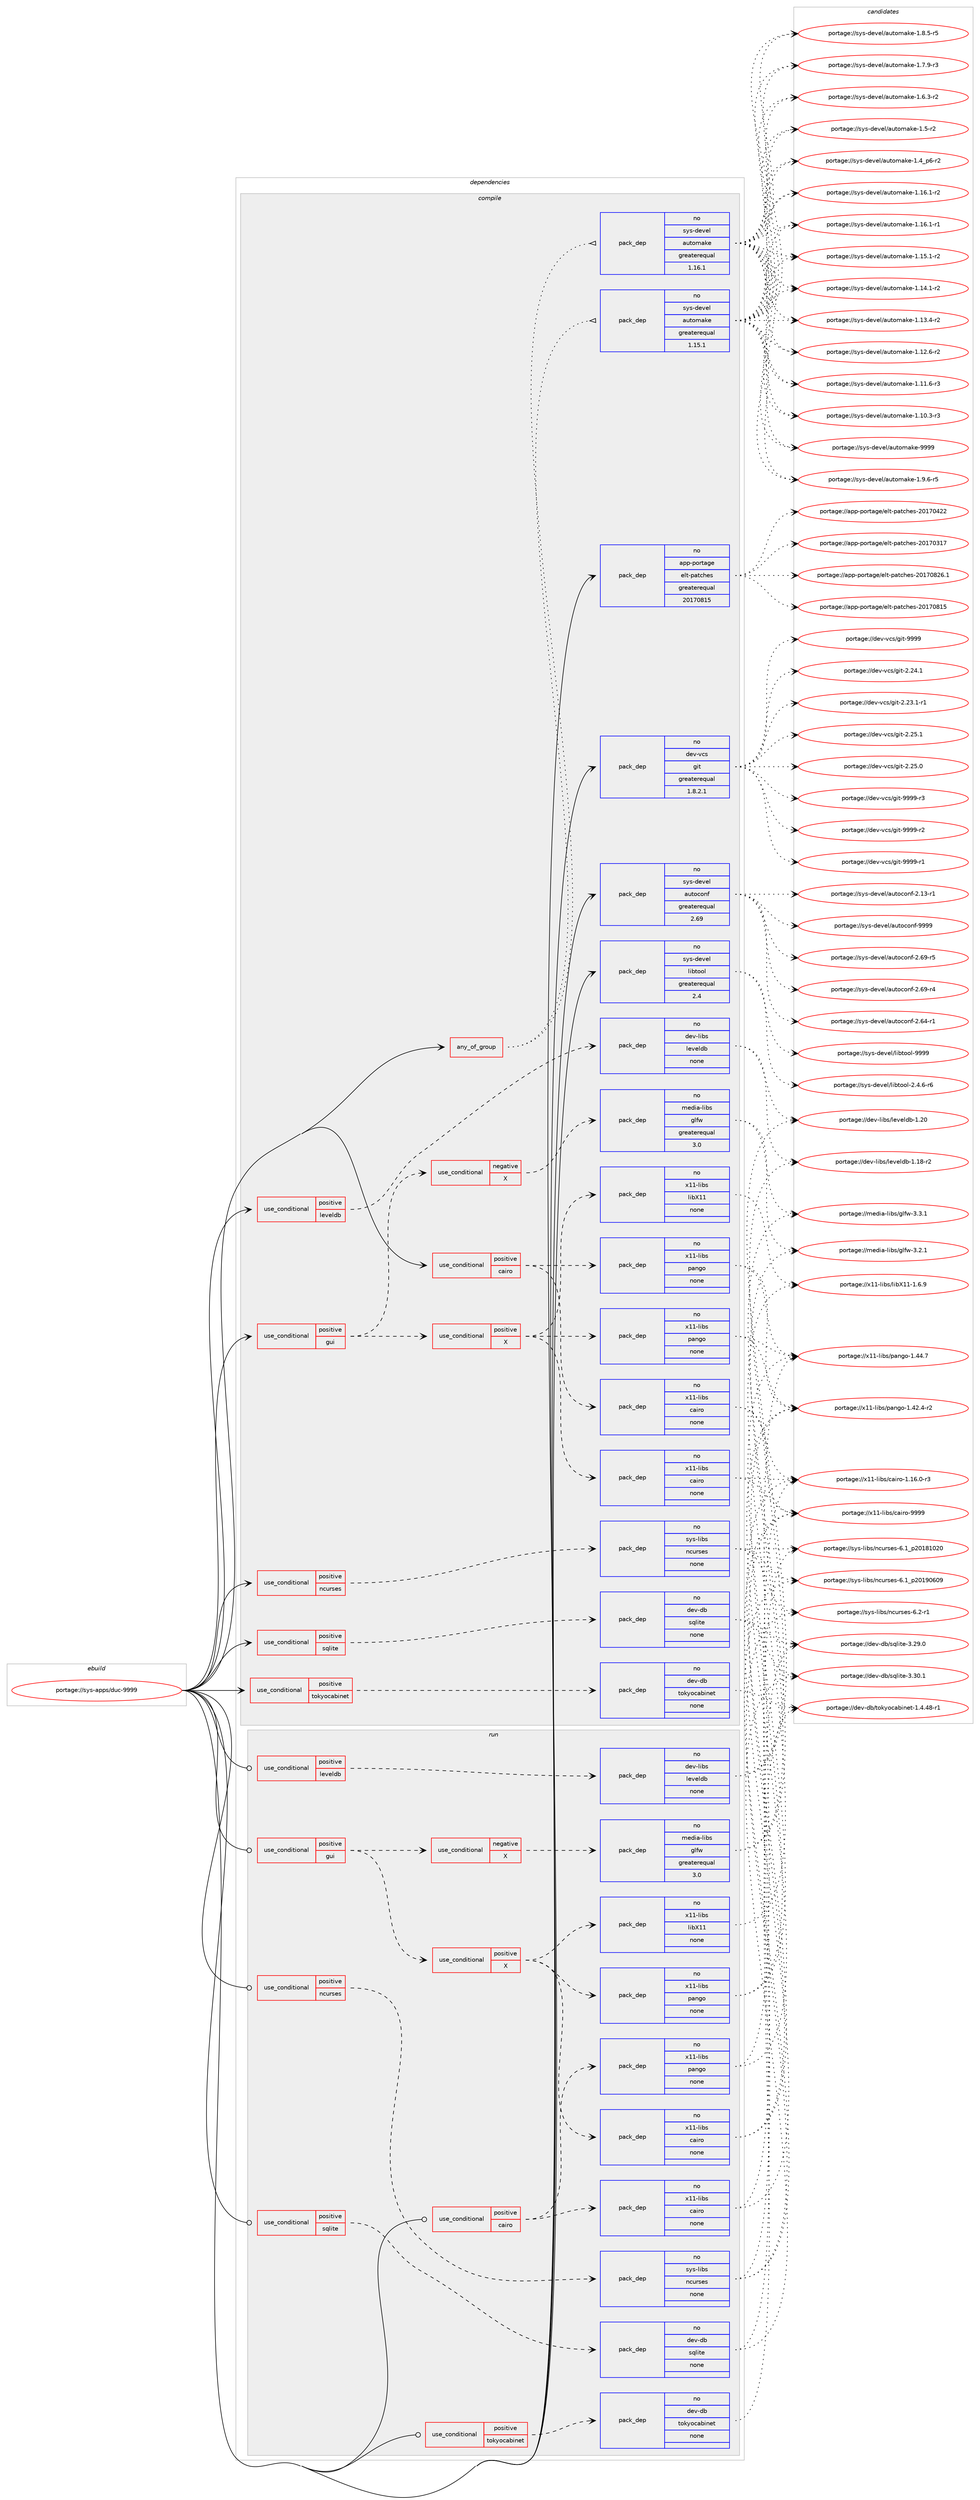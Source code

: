 digraph prolog {

# *************
# Graph options
# *************

newrank=true;
concentrate=true;
compound=true;
graph [rankdir=LR,fontname=Helvetica,fontsize=10,ranksep=1.5];#, ranksep=2.5, nodesep=0.2];
edge  [arrowhead=vee];
node  [fontname=Helvetica,fontsize=10];

# **********
# The ebuild
# **********

subgraph cluster_leftcol {
color=gray;
rank=same;
label=<<i>ebuild</i>>;
id [label="portage://sys-apps/duc-9999", color=red, width=4, href="../sys-apps/duc-9999.svg"];
}

# ****************
# The dependencies
# ****************

subgraph cluster_midcol {
color=gray;
label=<<i>dependencies</i>>;
subgraph cluster_compile {
fillcolor="#eeeeee";
style=filled;
label=<<i>compile</i>>;
subgraph any899 {
dependency40670 [label=<<TABLE BORDER="0" CELLBORDER="1" CELLSPACING="0" CELLPADDING="4"><TR><TD CELLPADDING="10">any_of_group</TD></TR></TABLE>>, shape=none, color=red];subgraph pack31078 {
dependency40671 [label=<<TABLE BORDER="0" CELLBORDER="1" CELLSPACING="0" CELLPADDING="4" WIDTH="220"><TR><TD ROWSPAN="6" CELLPADDING="30">pack_dep</TD></TR><TR><TD WIDTH="110">no</TD></TR><TR><TD>sys-devel</TD></TR><TR><TD>automake</TD></TR><TR><TD>greaterequal</TD></TR><TR><TD>1.16.1</TD></TR></TABLE>>, shape=none, color=blue];
}
dependency40670:e -> dependency40671:w [weight=20,style="dotted",arrowhead="oinv"];
subgraph pack31079 {
dependency40672 [label=<<TABLE BORDER="0" CELLBORDER="1" CELLSPACING="0" CELLPADDING="4" WIDTH="220"><TR><TD ROWSPAN="6" CELLPADDING="30">pack_dep</TD></TR><TR><TD WIDTH="110">no</TD></TR><TR><TD>sys-devel</TD></TR><TR><TD>automake</TD></TR><TR><TD>greaterequal</TD></TR><TR><TD>1.15.1</TD></TR></TABLE>>, shape=none, color=blue];
}
dependency40670:e -> dependency40672:w [weight=20,style="dotted",arrowhead="oinv"];
}
id:e -> dependency40670:w [weight=20,style="solid",arrowhead="vee"];
subgraph cond8650 {
dependency40673 [label=<<TABLE BORDER="0" CELLBORDER="1" CELLSPACING="0" CELLPADDING="4"><TR><TD ROWSPAN="3" CELLPADDING="10">use_conditional</TD></TR><TR><TD>positive</TD></TR><TR><TD>cairo</TD></TR></TABLE>>, shape=none, color=red];
subgraph pack31080 {
dependency40674 [label=<<TABLE BORDER="0" CELLBORDER="1" CELLSPACING="0" CELLPADDING="4" WIDTH="220"><TR><TD ROWSPAN="6" CELLPADDING="30">pack_dep</TD></TR><TR><TD WIDTH="110">no</TD></TR><TR><TD>x11-libs</TD></TR><TR><TD>cairo</TD></TR><TR><TD>none</TD></TR><TR><TD></TD></TR></TABLE>>, shape=none, color=blue];
}
dependency40673:e -> dependency40674:w [weight=20,style="dashed",arrowhead="vee"];
subgraph pack31081 {
dependency40675 [label=<<TABLE BORDER="0" CELLBORDER="1" CELLSPACING="0" CELLPADDING="4" WIDTH="220"><TR><TD ROWSPAN="6" CELLPADDING="30">pack_dep</TD></TR><TR><TD WIDTH="110">no</TD></TR><TR><TD>x11-libs</TD></TR><TR><TD>pango</TD></TR><TR><TD>none</TD></TR><TR><TD></TD></TR></TABLE>>, shape=none, color=blue];
}
dependency40673:e -> dependency40675:w [weight=20,style="dashed",arrowhead="vee"];
}
id:e -> dependency40673:w [weight=20,style="solid",arrowhead="vee"];
subgraph cond8651 {
dependency40676 [label=<<TABLE BORDER="0" CELLBORDER="1" CELLSPACING="0" CELLPADDING="4"><TR><TD ROWSPAN="3" CELLPADDING="10">use_conditional</TD></TR><TR><TD>positive</TD></TR><TR><TD>gui</TD></TR></TABLE>>, shape=none, color=red];
subgraph cond8652 {
dependency40677 [label=<<TABLE BORDER="0" CELLBORDER="1" CELLSPACING="0" CELLPADDING="4"><TR><TD ROWSPAN="3" CELLPADDING="10">use_conditional</TD></TR><TR><TD>positive</TD></TR><TR><TD>X</TD></TR></TABLE>>, shape=none, color=red];
subgraph pack31082 {
dependency40678 [label=<<TABLE BORDER="0" CELLBORDER="1" CELLSPACING="0" CELLPADDING="4" WIDTH="220"><TR><TD ROWSPAN="6" CELLPADDING="30">pack_dep</TD></TR><TR><TD WIDTH="110">no</TD></TR><TR><TD>x11-libs</TD></TR><TR><TD>cairo</TD></TR><TR><TD>none</TD></TR><TR><TD></TD></TR></TABLE>>, shape=none, color=blue];
}
dependency40677:e -> dependency40678:w [weight=20,style="dashed",arrowhead="vee"];
subgraph pack31083 {
dependency40679 [label=<<TABLE BORDER="0" CELLBORDER="1" CELLSPACING="0" CELLPADDING="4" WIDTH="220"><TR><TD ROWSPAN="6" CELLPADDING="30">pack_dep</TD></TR><TR><TD WIDTH="110">no</TD></TR><TR><TD>x11-libs</TD></TR><TR><TD>libX11</TD></TR><TR><TD>none</TD></TR><TR><TD></TD></TR></TABLE>>, shape=none, color=blue];
}
dependency40677:e -> dependency40679:w [weight=20,style="dashed",arrowhead="vee"];
subgraph pack31084 {
dependency40680 [label=<<TABLE BORDER="0" CELLBORDER="1" CELLSPACING="0" CELLPADDING="4" WIDTH="220"><TR><TD ROWSPAN="6" CELLPADDING="30">pack_dep</TD></TR><TR><TD WIDTH="110">no</TD></TR><TR><TD>x11-libs</TD></TR><TR><TD>pango</TD></TR><TR><TD>none</TD></TR><TR><TD></TD></TR></TABLE>>, shape=none, color=blue];
}
dependency40677:e -> dependency40680:w [weight=20,style="dashed",arrowhead="vee"];
}
dependency40676:e -> dependency40677:w [weight=20,style="dashed",arrowhead="vee"];
subgraph cond8653 {
dependency40681 [label=<<TABLE BORDER="0" CELLBORDER="1" CELLSPACING="0" CELLPADDING="4"><TR><TD ROWSPAN="3" CELLPADDING="10">use_conditional</TD></TR><TR><TD>negative</TD></TR><TR><TD>X</TD></TR></TABLE>>, shape=none, color=red];
subgraph pack31085 {
dependency40682 [label=<<TABLE BORDER="0" CELLBORDER="1" CELLSPACING="0" CELLPADDING="4" WIDTH="220"><TR><TD ROWSPAN="6" CELLPADDING="30">pack_dep</TD></TR><TR><TD WIDTH="110">no</TD></TR><TR><TD>media-libs</TD></TR><TR><TD>glfw</TD></TR><TR><TD>greaterequal</TD></TR><TR><TD>3.0</TD></TR></TABLE>>, shape=none, color=blue];
}
dependency40681:e -> dependency40682:w [weight=20,style="dashed",arrowhead="vee"];
}
dependency40676:e -> dependency40681:w [weight=20,style="dashed",arrowhead="vee"];
}
id:e -> dependency40676:w [weight=20,style="solid",arrowhead="vee"];
subgraph cond8654 {
dependency40683 [label=<<TABLE BORDER="0" CELLBORDER="1" CELLSPACING="0" CELLPADDING="4"><TR><TD ROWSPAN="3" CELLPADDING="10">use_conditional</TD></TR><TR><TD>positive</TD></TR><TR><TD>leveldb</TD></TR></TABLE>>, shape=none, color=red];
subgraph pack31086 {
dependency40684 [label=<<TABLE BORDER="0" CELLBORDER="1" CELLSPACING="0" CELLPADDING="4" WIDTH="220"><TR><TD ROWSPAN="6" CELLPADDING="30">pack_dep</TD></TR><TR><TD WIDTH="110">no</TD></TR><TR><TD>dev-libs</TD></TR><TR><TD>leveldb</TD></TR><TR><TD>none</TD></TR><TR><TD></TD></TR></TABLE>>, shape=none, color=blue];
}
dependency40683:e -> dependency40684:w [weight=20,style="dashed",arrowhead="vee"];
}
id:e -> dependency40683:w [weight=20,style="solid",arrowhead="vee"];
subgraph cond8655 {
dependency40685 [label=<<TABLE BORDER="0" CELLBORDER="1" CELLSPACING="0" CELLPADDING="4"><TR><TD ROWSPAN="3" CELLPADDING="10">use_conditional</TD></TR><TR><TD>positive</TD></TR><TR><TD>ncurses</TD></TR></TABLE>>, shape=none, color=red];
subgraph pack31087 {
dependency40686 [label=<<TABLE BORDER="0" CELLBORDER="1" CELLSPACING="0" CELLPADDING="4" WIDTH="220"><TR><TD ROWSPAN="6" CELLPADDING="30">pack_dep</TD></TR><TR><TD WIDTH="110">no</TD></TR><TR><TD>sys-libs</TD></TR><TR><TD>ncurses</TD></TR><TR><TD>none</TD></TR><TR><TD></TD></TR></TABLE>>, shape=none, color=blue];
}
dependency40685:e -> dependency40686:w [weight=20,style="dashed",arrowhead="vee"];
}
id:e -> dependency40685:w [weight=20,style="solid",arrowhead="vee"];
subgraph cond8656 {
dependency40687 [label=<<TABLE BORDER="0" CELLBORDER="1" CELLSPACING="0" CELLPADDING="4"><TR><TD ROWSPAN="3" CELLPADDING="10">use_conditional</TD></TR><TR><TD>positive</TD></TR><TR><TD>sqlite</TD></TR></TABLE>>, shape=none, color=red];
subgraph pack31088 {
dependency40688 [label=<<TABLE BORDER="0" CELLBORDER="1" CELLSPACING="0" CELLPADDING="4" WIDTH="220"><TR><TD ROWSPAN="6" CELLPADDING="30">pack_dep</TD></TR><TR><TD WIDTH="110">no</TD></TR><TR><TD>dev-db</TD></TR><TR><TD>sqlite</TD></TR><TR><TD>none</TD></TR><TR><TD></TD></TR></TABLE>>, shape=none, color=blue];
}
dependency40687:e -> dependency40688:w [weight=20,style="dashed",arrowhead="vee"];
}
id:e -> dependency40687:w [weight=20,style="solid",arrowhead="vee"];
subgraph cond8657 {
dependency40689 [label=<<TABLE BORDER="0" CELLBORDER="1" CELLSPACING="0" CELLPADDING="4"><TR><TD ROWSPAN="3" CELLPADDING="10">use_conditional</TD></TR><TR><TD>positive</TD></TR><TR><TD>tokyocabinet</TD></TR></TABLE>>, shape=none, color=red];
subgraph pack31089 {
dependency40690 [label=<<TABLE BORDER="0" CELLBORDER="1" CELLSPACING="0" CELLPADDING="4" WIDTH="220"><TR><TD ROWSPAN="6" CELLPADDING="30">pack_dep</TD></TR><TR><TD WIDTH="110">no</TD></TR><TR><TD>dev-db</TD></TR><TR><TD>tokyocabinet</TD></TR><TR><TD>none</TD></TR><TR><TD></TD></TR></TABLE>>, shape=none, color=blue];
}
dependency40689:e -> dependency40690:w [weight=20,style="dashed",arrowhead="vee"];
}
id:e -> dependency40689:w [weight=20,style="solid",arrowhead="vee"];
subgraph pack31090 {
dependency40691 [label=<<TABLE BORDER="0" CELLBORDER="1" CELLSPACING="0" CELLPADDING="4" WIDTH="220"><TR><TD ROWSPAN="6" CELLPADDING="30">pack_dep</TD></TR><TR><TD WIDTH="110">no</TD></TR><TR><TD>app-portage</TD></TR><TR><TD>elt-patches</TD></TR><TR><TD>greaterequal</TD></TR><TR><TD>20170815</TD></TR></TABLE>>, shape=none, color=blue];
}
id:e -> dependency40691:w [weight=20,style="solid",arrowhead="vee"];
subgraph pack31091 {
dependency40692 [label=<<TABLE BORDER="0" CELLBORDER="1" CELLSPACING="0" CELLPADDING="4" WIDTH="220"><TR><TD ROWSPAN="6" CELLPADDING="30">pack_dep</TD></TR><TR><TD WIDTH="110">no</TD></TR><TR><TD>dev-vcs</TD></TR><TR><TD>git</TD></TR><TR><TD>greaterequal</TD></TR><TR><TD>1.8.2.1</TD></TR></TABLE>>, shape=none, color=blue];
}
id:e -> dependency40692:w [weight=20,style="solid",arrowhead="vee"];
subgraph pack31092 {
dependency40693 [label=<<TABLE BORDER="0" CELLBORDER="1" CELLSPACING="0" CELLPADDING="4" WIDTH="220"><TR><TD ROWSPAN="6" CELLPADDING="30">pack_dep</TD></TR><TR><TD WIDTH="110">no</TD></TR><TR><TD>sys-devel</TD></TR><TR><TD>autoconf</TD></TR><TR><TD>greaterequal</TD></TR><TR><TD>2.69</TD></TR></TABLE>>, shape=none, color=blue];
}
id:e -> dependency40693:w [weight=20,style="solid",arrowhead="vee"];
subgraph pack31093 {
dependency40694 [label=<<TABLE BORDER="0" CELLBORDER="1" CELLSPACING="0" CELLPADDING="4" WIDTH="220"><TR><TD ROWSPAN="6" CELLPADDING="30">pack_dep</TD></TR><TR><TD WIDTH="110">no</TD></TR><TR><TD>sys-devel</TD></TR><TR><TD>libtool</TD></TR><TR><TD>greaterequal</TD></TR><TR><TD>2.4</TD></TR></TABLE>>, shape=none, color=blue];
}
id:e -> dependency40694:w [weight=20,style="solid",arrowhead="vee"];
}
subgraph cluster_compileandrun {
fillcolor="#eeeeee";
style=filled;
label=<<i>compile and run</i>>;
}
subgraph cluster_run {
fillcolor="#eeeeee";
style=filled;
label=<<i>run</i>>;
subgraph cond8658 {
dependency40695 [label=<<TABLE BORDER="0" CELLBORDER="1" CELLSPACING="0" CELLPADDING="4"><TR><TD ROWSPAN="3" CELLPADDING="10">use_conditional</TD></TR><TR><TD>positive</TD></TR><TR><TD>cairo</TD></TR></TABLE>>, shape=none, color=red];
subgraph pack31094 {
dependency40696 [label=<<TABLE BORDER="0" CELLBORDER="1" CELLSPACING="0" CELLPADDING="4" WIDTH="220"><TR><TD ROWSPAN="6" CELLPADDING="30">pack_dep</TD></TR><TR><TD WIDTH="110">no</TD></TR><TR><TD>x11-libs</TD></TR><TR><TD>cairo</TD></TR><TR><TD>none</TD></TR><TR><TD></TD></TR></TABLE>>, shape=none, color=blue];
}
dependency40695:e -> dependency40696:w [weight=20,style="dashed",arrowhead="vee"];
subgraph pack31095 {
dependency40697 [label=<<TABLE BORDER="0" CELLBORDER="1" CELLSPACING="0" CELLPADDING="4" WIDTH="220"><TR><TD ROWSPAN="6" CELLPADDING="30">pack_dep</TD></TR><TR><TD WIDTH="110">no</TD></TR><TR><TD>x11-libs</TD></TR><TR><TD>pango</TD></TR><TR><TD>none</TD></TR><TR><TD></TD></TR></TABLE>>, shape=none, color=blue];
}
dependency40695:e -> dependency40697:w [weight=20,style="dashed",arrowhead="vee"];
}
id:e -> dependency40695:w [weight=20,style="solid",arrowhead="odot"];
subgraph cond8659 {
dependency40698 [label=<<TABLE BORDER="0" CELLBORDER="1" CELLSPACING="0" CELLPADDING="4"><TR><TD ROWSPAN="3" CELLPADDING="10">use_conditional</TD></TR><TR><TD>positive</TD></TR><TR><TD>gui</TD></TR></TABLE>>, shape=none, color=red];
subgraph cond8660 {
dependency40699 [label=<<TABLE BORDER="0" CELLBORDER="1" CELLSPACING="0" CELLPADDING="4"><TR><TD ROWSPAN="3" CELLPADDING="10">use_conditional</TD></TR><TR><TD>positive</TD></TR><TR><TD>X</TD></TR></TABLE>>, shape=none, color=red];
subgraph pack31096 {
dependency40700 [label=<<TABLE BORDER="0" CELLBORDER="1" CELLSPACING="0" CELLPADDING="4" WIDTH="220"><TR><TD ROWSPAN="6" CELLPADDING="30">pack_dep</TD></TR><TR><TD WIDTH="110">no</TD></TR><TR><TD>x11-libs</TD></TR><TR><TD>cairo</TD></TR><TR><TD>none</TD></TR><TR><TD></TD></TR></TABLE>>, shape=none, color=blue];
}
dependency40699:e -> dependency40700:w [weight=20,style="dashed",arrowhead="vee"];
subgraph pack31097 {
dependency40701 [label=<<TABLE BORDER="0" CELLBORDER="1" CELLSPACING="0" CELLPADDING="4" WIDTH="220"><TR><TD ROWSPAN="6" CELLPADDING="30">pack_dep</TD></TR><TR><TD WIDTH="110">no</TD></TR><TR><TD>x11-libs</TD></TR><TR><TD>libX11</TD></TR><TR><TD>none</TD></TR><TR><TD></TD></TR></TABLE>>, shape=none, color=blue];
}
dependency40699:e -> dependency40701:w [weight=20,style="dashed",arrowhead="vee"];
subgraph pack31098 {
dependency40702 [label=<<TABLE BORDER="0" CELLBORDER="1" CELLSPACING="0" CELLPADDING="4" WIDTH="220"><TR><TD ROWSPAN="6" CELLPADDING="30">pack_dep</TD></TR><TR><TD WIDTH="110">no</TD></TR><TR><TD>x11-libs</TD></TR><TR><TD>pango</TD></TR><TR><TD>none</TD></TR><TR><TD></TD></TR></TABLE>>, shape=none, color=blue];
}
dependency40699:e -> dependency40702:w [weight=20,style="dashed",arrowhead="vee"];
}
dependency40698:e -> dependency40699:w [weight=20,style="dashed",arrowhead="vee"];
subgraph cond8661 {
dependency40703 [label=<<TABLE BORDER="0" CELLBORDER="1" CELLSPACING="0" CELLPADDING="4"><TR><TD ROWSPAN="3" CELLPADDING="10">use_conditional</TD></TR><TR><TD>negative</TD></TR><TR><TD>X</TD></TR></TABLE>>, shape=none, color=red];
subgraph pack31099 {
dependency40704 [label=<<TABLE BORDER="0" CELLBORDER="1" CELLSPACING="0" CELLPADDING="4" WIDTH="220"><TR><TD ROWSPAN="6" CELLPADDING="30">pack_dep</TD></TR><TR><TD WIDTH="110">no</TD></TR><TR><TD>media-libs</TD></TR><TR><TD>glfw</TD></TR><TR><TD>greaterequal</TD></TR><TR><TD>3.0</TD></TR></TABLE>>, shape=none, color=blue];
}
dependency40703:e -> dependency40704:w [weight=20,style="dashed",arrowhead="vee"];
}
dependency40698:e -> dependency40703:w [weight=20,style="dashed",arrowhead="vee"];
}
id:e -> dependency40698:w [weight=20,style="solid",arrowhead="odot"];
subgraph cond8662 {
dependency40705 [label=<<TABLE BORDER="0" CELLBORDER="1" CELLSPACING="0" CELLPADDING="4"><TR><TD ROWSPAN="3" CELLPADDING="10">use_conditional</TD></TR><TR><TD>positive</TD></TR><TR><TD>leveldb</TD></TR></TABLE>>, shape=none, color=red];
subgraph pack31100 {
dependency40706 [label=<<TABLE BORDER="0" CELLBORDER="1" CELLSPACING="0" CELLPADDING="4" WIDTH="220"><TR><TD ROWSPAN="6" CELLPADDING="30">pack_dep</TD></TR><TR><TD WIDTH="110">no</TD></TR><TR><TD>dev-libs</TD></TR><TR><TD>leveldb</TD></TR><TR><TD>none</TD></TR><TR><TD></TD></TR></TABLE>>, shape=none, color=blue];
}
dependency40705:e -> dependency40706:w [weight=20,style="dashed",arrowhead="vee"];
}
id:e -> dependency40705:w [weight=20,style="solid",arrowhead="odot"];
subgraph cond8663 {
dependency40707 [label=<<TABLE BORDER="0" CELLBORDER="1" CELLSPACING="0" CELLPADDING="4"><TR><TD ROWSPAN="3" CELLPADDING="10">use_conditional</TD></TR><TR><TD>positive</TD></TR><TR><TD>ncurses</TD></TR></TABLE>>, shape=none, color=red];
subgraph pack31101 {
dependency40708 [label=<<TABLE BORDER="0" CELLBORDER="1" CELLSPACING="0" CELLPADDING="4" WIDTH="220"><TR><TD ROWSPAN="6" CELLPADDING="30">pack_dep</TD></TR><TR><TD WIDTH="110">no</TD></TR><TR><TD>sys-libs</TD></TR><TR><TD>ncurses</TD></TR><TR><TD>none</TD></TR><TR><TD></TD></TR></TABLE>>, shape=none, color=blue];
}
dependency40707:e -> dependency40708:w [weight=20,style="dashed",arrowhead="vee"];
}
id:e -> dependency40707:w [weight=20,style="solid",arrowhead="odot"];
subgraph cond8664 {
dependency40709 [label=<<TABLE BORDER="0" CELLBORDER="1" CELLSPACING="0" CELLPADDING="4"><TR><TD ROWSPAN="3" CELLPADDING="10">use_conditional</TD></TR><TR><TD>positive</TD></TR><TR><TD>sqlite</TD></TR></TABLE>>, shape=none, color=red];
subgraph pack31102 {
dependency40710 [label=<<TABLE BORDER="0" CELLBORDER="1" CELLSPACING="0" CELLPADDING="4" WIDTH="220"><TR><TD ROWSPAN="6" CELLPADDING="30">pack_dep</TD></TR><TR><TD WIDTH="110">no</TD></TR><TR><TD>dev-db</TD></TR><TR><TD>sqlite</TD></TR><TR><TD>none</TD></TR><TR><TD></TD></TR></TABLE>>, shape=none, color=blue];
}
dependency40709:e -> dependency40710:w [weight=20,style="dashed",arrowhead="vee"];
}
id:e -> dependency40709:w [weight=20,style="solid",arrowhead="odot"];
subgraph cond8665 {
dependency40711 [label=<<TABLE BORDER="0" CELLBORDER="1" CELLSPACING="0" CELLPADDING="4"><TR><TD ROWSPAN="3" CELLPADDING="10">use_conditional</TD></TR><TR><TD>positive</TD></TR><TR><TD>tokyocabinet</TD></TR></TABLE>>, shape=none, color=red];
subgraph pack31103 {
dependency40712 [label=<<TABLE BORDER="0" CELLBORDER="1" CELLSPACING="0" CELLPADDING="4" WIDTH="220"><TR><TD ROWSPAN="6" CELLPADDING="30">pack_dep</TD></TR><TR><TD WIDTH="110">no</TD></TR><TR><TD>dev-db</TD></TR><TR><TD>tokyocabinet</TD></TR><TR><TD>none</TD></TR><TR><TD></TD></TR></TABLE>>, shape=none, color=blue];
}
dependency40711:e -> dependency40712:w [weight=20,style="dashed",arrowhead="vee"];
}
id:e -> dependency40711:w [weight=20,style="solid",arrowhead="odot"];
}
}

# **************
# The candidates
# **************

subgraph cluster_choices {
rank=same;
color=gray;
label=<<i>candidates</i>>;

subgraph choice31078 {
color=black;
nodesep=1;
choice115121115451001011181011084797117116111109971071014557575757 [label="portage://sys-devel/automake-9999", color=red, width=4,href="../sys-devel/automake-9999.svg"];
choice115121115451001011181011084797117116111109971071014549465746544511453 [label="portage://sys-devel/automake-1.9.6-r5", color=red, width=4,href="../sys-devel/automake-1.9.6-r5.svg"];
choice115121115451001011181011084797117116111109971071014549465646534511453 [label="portage://sys-devel/automake-1.8.5-r5", color=red, width=4,href="../sys-devel/automake-1.8.5-r5.svg"];
choice115121115451001011181011084797117116111109971071014549465546574511451 [label="portage://sys-devel/automake-1.7.9-r3", color=red, width=4,href="../sys-devel/automake-1.7.9-r3.svg"];
choice115121115451001011181011084797117116111109971071014549465446514511450 [label="portage://sys-devel/automake-1.6.3-r2", color=red, width=4,href="../sys-devel/automake-1.6.3-r2.svg"];
choice11512111545100101118101108479711711611110997107101454946534511450 [label="portage://sys-devel/automake-1.5-r2", color=red, width=4,href="../sys-devel/automake-1.5-r2.svg"];
choice115121115451001011181011084797117116111109971071014549465295112544511450 [label="portage://sys-devel/automake-1.4_p6-r2", color=red, width=4,href="../sys-devel/automake-1.4_p6-r2.svg"];
choice11512111545100101118101108479711711611110997107101454946495446494511450 [label="portage://sys-devel/automake-1.16.1-r2", color=red, width=4,href="../sys-devel/automake-1.16.1-r2.svg"];
choice11512111545100101118101108479711711611110997107101454946495446494511449 [label="portage://sys-devel/automake-1.16.1-r1", color=red, width=4,href="../sys-devel/automake-1.16.1-r1.svg"];
choice11512111545100101118101108479711711611110997107101454946495346494511450 [label="portage://sys-devel/automake-1.15.1-r2", color=red, width=4,href="../sys-devel/automake-1.15.1-r2.svg"];
choice11512111545100101118101108479711711611110997107101454946495246494511450 [label="portage://sys-devel/automake-1.14.1-r2", color=red, width=4,href="../sys-devel/automake-1.14.1-r2.svg"];
choice11512111545100101118101108479711711611110997107101454946495146524511450 [label="portage://sys-devel/automake-1.13.4-r2", color=red, width=4,href="../sys-devel/automake-1.13.4-r2.svg"];
choice11512111545100101118101108479711711611110997107101454946495046544511450 [label="portage://sys-devel/automake-1.12.6-r2", color=red, width=4,href="../sys-devel/automake-1.12.6-r2.svg"];
choice11512111545100101118101108479711711611110997107101454946494946544511451 [label="portage://sys-devel/automake-1.11.6-r3", color=red, width=4,href="../sys-devel/automake-1.11.6-r3.svg"];
choice11512111545100101118101108479711711611110997107101454946494846514511451 [label="portage://sys-devel/automake-1.10.3-r3", color=red, width=4,href="../sys-devel/automake-1.10.3-r3.svg"];
dependency40671:e -> choice115121115451001011181011084797117116111109971071014557575757:w [style=dotted,weight="100"];
dependency40671:e -> choice115121115451001011181011084797117116111109971071014549465746544511453:w [style=dotted,weight="100"];
dependency40671:e -> choice115121115451001011181011084797117116111109971071014549465646534511453:w [style=dotted,weight="100"];
dependency40671:e -> choice115121115451001011181011084797117116111109971071014549465546574511451:w [style=dotted,weight="100"];
dependency40671:e -> choice115121115451001011181011084797117116111109971071014549465446514511450:w [style=dotted,weight="100"];
dependency40671:e -> choice11512111545100101118101108479711711611110997107101454946534511450:w [style=dotted,weight="100"];
dependency40671:e -> choice115121115451001011181011084797117116111109971071014549465295112544511450:w [style=dotted,weight="100"];
dependency40671:e -> choice11512111545100101118101108479711711611110997107101454946495446494511450:w [style=dotted,weight="100"];
dependency40671:e -> choice11512111545100101118101108479711711611110997107101454946495446494511449:w [style=dotted,weight="100"];
dependency40671:e -> choice11512111545100101118101108479711711611110997107101454946495346494511450:w [style=dotted,weight="100"];
dependency40671:e -> choice11512111545100101118101108479711711611110997107101454946495246494511450:w [style=dotted,weight="100"];
dependency40671:e -> choice11512111545100101118101108479711711611110997107101454946495146524511450:w [style=dotted,weight="100"];
dependency40671:e -> choice11512111545100101118101108479711711611110997107101454946495046544511450:w [style=dotted,weight="100"];
dependency40671:e -> choice11512111545100101118101108479711711611110997107101454946494946544511451:w [style=dotted,weight="100"];
dependency40671:e -> choice11512111545100101118101108479711711611110997107101454946494846514511451:w [style=dotted,weight="100"];
}
subgraph choice31079 {
color=black;
nodesep=1;
choice115121115451001011181011084797117116111109971071014557575757 [label="portage://sys-devel/automake-9999", color=red, width=4,href="../sys-devel/automake-9999.svg"];
choice115121115451001011181011084797117116111109971071014549465746544511453 [label="portage://sys-devel/automake-1.9.6-r5", color=red, width=4,href="../sys-devel/automake-1.9.6-r5.svg"];
choice115121115451001011181011084797117116111109971071014549465646534511453 [label="portage://sys-devel/automake-1.8.5-r5", color=red, width=4,href="../sys-devel/automake-1.8.5-r5.svg"];
choice115121115451001011181011084797117116111109971071014549465546574511451 [label="portage://sys-devel/automake-1.7.9-r3", color=red, width=4,href="../sys-devel/automake-1.7.9-r3.svg"];
choice115121115451001011181011084797117116111109971071014549465446514511450 [label="portage://sys-devel/automake-1.6.3-r2", color=red, width=4,href="../sys-devel/automake-1.6.3-r2.svg"];
choice11512111545100101118101108479711711611110997107101454946534511450 [label="portage://sys-devel/automake-1.5-r2", color=red, width=4,href="../sys-devel/automake-1.5-r2.svg"];
choice115121115451001011181011084797117116111109971071014549465295112544511450 [label="portage://sys-devel/automake-1.4_p6-r2", color=red, width=4,href="../sys-devel/automake-1.4_p6-r2.svg"];
choice11512111545100101118101108479711711611110997107101454946495446494511450 [label="portage://sys-devel/automake-1.16.1-r2", color=red, width=4,href="../sys-devel/automake-1.16.1-r2.svg"];
choice11512111545100101118101108479711711611110997107101454946495446494511449 [label="portage://sys-devel/automake-1.16.1-r1", color=red, width=4,href="../sys-devel/automake-1.16.1-r1.svg"];
choice11512111545100101118101108479711711611110997107101454946495346494511450 [label="portage://sys-devel/automake-1.15.1-r2", color=red, width=4,href="../sys-devel/automake-1.15.1-r2.svg"];
choice11512111545100101118101108479711711611110997107101454946495246494511450 [label="portage://sys-devel/automake-1.14.1-r2", color=red, width=4,href="../sys-devel/automake-1.14.1-r2.svg"];
choice11512111545100101118101108479711711611110997107101454946495146524511450 [label="portage://sys-devel/automake-1.13.4-r2", color=red, width=4,href="../sys-devel/automake-1.13.4-r2.svg"];
choice11512111545100101118101108479711711611110997107101454946495046544511450 [label="portage://sys-devel/automake-1.12.6-r2", color=red, width=4,href="../sys-devel/automake-1.12.6-r2.svg"];
choice11512111545100101118101108479711711611110997107101454946494946544511451 [label="portage://sys-devel/automake-1.11.6-r3", color=red, width=4,href="../sys-devel/automake-1.11.6-r3.svg"];
choice11512111545100101118101108479711711611110997107101454946494846514511451 [label="portage://sys-devel/automake-1.10.3-r3", color=red, width=4,href="../sys-devel/automake-1.10.3-r3.svg"];
dependency40672:e -> choice115121115451001011181011084797117116111109971071014557575757:w [style=dotted,weight="100"];
dependency40672:e -> choice115121115451001011181011084797117116111109971071014549465746544511453:w [style=dotted,weight="100"];
dependency40672:e -> choice115121115451001011181011084797117116111109971071014549465646534511453:w [style=dotted,weight="100"];
dependency40672:e -> choice115121115451001011181011084797117116111109971071014549465546574511451:w [style=dotted,weight="100"];
dependency40672:e -> choice115121115451001011181011084797117116111109971071014549465446514511450:w [style=dotted,weight="100"];
dependency40672:e -> choice11512111545100101118101108479711711611110997107101454946534511450:w [style=dotted,weight="100"];
dependency40672:e -> choice115121115451001011181011084797117116111109971071014549465295112544511450:w [style=dotted,weight="100"];
dependency40672:e -> choice11512111545100101118101108479711711611110997107101454946495446494511450:w [style=dotted,weight="100"];
dependency40672:e -> choice11512111545100101118101108479711711611110997107101454946495446494511449:w [style=dotted,weight="100"];
dependency40672:e -> choice11512111545100101118101108479711711611110997107101454946495346494511450:w [style=dotted,weight="100"];
dependency40672:e -> choice11512111545100101118101108479711711611110997107101454946495246494511450:w [style=dotted,weight="100"];
dependency40672:e -> choice11512111545100101118101108479711711611110997107101454946495146524511450:w [style=dotted,weight="100"];
dependency40672:e -> choice11512111545100101118101108479711711611110997107101454946495046544511450:w [style=dotted,weight="100"];
dependency40672:e -> choice11512111545100101118101108479711711611110997107101454946494946544511451:w [style=dotted,weight="100"];
dependency40672:e -> choice11512111545100101118101108479711711611110997107101454946494846514511451:w [style=dotted,weight="100"];
}
subgraph choice31080 {
color=black;
nodesep=1;
choice120494945108105981154799971051141114557575757 [label="portage://x11-libs/cairo-9999", color=red, width=4,href="../x11-libs/cairo-9999.svg"];
choice12049494510810598115479997105114111454946495446484511451 [label="portage://x11-libs/cairo-1.16.0-r3", color=red, width=4,href="../x11-libs/cairo-1.16.0-r3.svg"];
dependency40674:e -> choice120494945108105981154799971051141114557575757:w [style=dotted,weight="100"];
dependency40674:e -> choice12049494510810598115479997105114111454946495446484511451:w [style=dotted,weight="100"];
}
subgraph choice31081 {
color=black;
nodesep=1;
choice12049494510810598115471129711010311145494652524655 [label="portage://x11-libs/pango-1.44.7", color=red, width=4,href="../x11-libs/pango-1.44.7.svg"];
choice120494945108105981154711297110103111454946525046524511450 [label="portage://x11-libs/pango-1.42.4-r2", color=red, width=4,href="../x11-libs/pango-1.42.4-r2.svg"];
dependency40675:e -> choice12049494510810598115471129711010311145494652524655:w [style=dotted,weight="100"];
dependency40675:e -> choice120494945108105981154711297110103111454946525046524511450:w [style=dotted,weight="100"];
}
subgraph choice31082 {
color=black;
nodesep=1;
choice120494945108105981154799971051141114557575757 [label="portage://x11-libs/cairo-9999", color=red, width=4,href="../x11-libs/cairo-9999.svg"];
choice12049494510810598115479997105114111454946495446484511451 [label="portage://x11-libs/cairo-1.16.0-r3", color=red, width=4,href="../x11-libs/cairo-1.16.0-r3.svg"];
dependency40678:e -> choice120494945108105981154799971051141114557575757:w [style=dotted,weight="100"];
dependency40678:e -> choice12049494510810598115479997105114111454946495446484511451:w [style=dotted,weight="100"];
}
subgraph choice31083 {
color=black;
nodesep=1;
choice120494945108105981154710810598884949454946544657 [label="portage://x11-libs/libX11-1.6.9", color=red, width=4,href="../x11-libs/libX11-1.6.9.svg"];
dependency40679:e -> choice120494945108105981154710810598884949454946544657:w [style=dotted,weight="100"];
}
subgraph choice31084 {
color=black;
nodesep=1;
choice12049494510810598115471129711010311145494652524655 [label="portage://x11-libs/pango-1.44.7", color=red, width=4,href="../x11-libs/pango-1.44.7.svg"];
choice120494945108105981154711297110103111454946525046524511450 [label="portage://x11-libs/pango-1.42.4-r2", color=red, width=4,href="../x11-libs/pango-1.42.4-r2.svg"];
dependency40680:e -> choice12049494510810598115471129711010311145494652524655:w [style=dotted,weight="100"];
dependency40680:e -> choice120494945108105981154711297110103111454946525046524511450:w [style=dotted,weight="100"];
}
subgraph choice31085 {
color=black;
nodesep=1;
choice10910110010597451081059811547103108102119455146514649 [label="portage://media-libs/glfw-3.3.1", color=red, width=4,href="../media-libs/glfw-3.3.1.svg"];
choice10910110010597451081059811547103108102119455146504649 [label="portage://media-libs/glfw-3.2.1", color=red, width=4,href="../media-libs/glfw-3.2.1.svg"];
dependency40682:e -> choice10910110010597451081059811547103108102119455146514649:w [style=dotted,weight="100"];
dependency40682:e -> choice10910110010597451081059811547103108102119455146504649:w [style=dotted,weight="100"];
}
subgraph choice31086 {
color=black;
nodesep=1;
choice100101118451081059811547108101118101108100984549465048 [label="portage://dev-libs/leveldb-1.20", color=red, width=4,href="../dev-libs/leveldb-1.20.svg"];
choice1001011184510810598115471081011181011081009845494649564511450 [label="portage://dev-libs/leveldb-1.18-r2", color=red, width=4,href="../dev-libs/leveldb-1.18-r2.svg"];
dependency40684:e -> choice100101118451081059811547108101118101108100984549465048:w [style=dotted,weight="100"];
dependency40684:e -> choice1001011184510810598115471081011181011081009845494649564511450:w [style=dotted,weight="100"];
}
subgraph choice31087 {
color=black;
nodesep=1;
choice11512111545108105981154711099117114115101115455446504511449 [label="portage://sys-libs/ncurses-6.2-r1", color=red, width=4,href="../sys-libs/ncurses-6.2-r1.svg"];
choice1151211154510810598115471109911711411510111545544649951125048495748544857 [label="portage://sys-libs/ncurses-6.1_p20190609", color=red, width=4,href="../sys-libs/ncurses-6.1_p20190609.svg"];
choice1151211154510810598115471109911711411510111545544649951125048495649485048 [label="portage://sys-libs/ncurses-6.1_p20181020", color=red, width=4,href="../sys-libs/ncurses-6.1_p20181020.svg"];
dependency40686:e -> choice11512111545108105981154711099117114115101115455446504511449:w [style=dotted,weight="100"];
dependency40686:e -> choice1151211154510810598115471109911711411510111545544649951125048495748544857:w [style=dotted,weight="100"];
dependency40686:e -> choice1151211154510810598115471109911711411510111545544649951125048495649485048:w [style=dotted,weight="100"];
}
subgraph choice31088 {
color=black;
nodesep=1;
choice10010111845100984711511310810511610145514651484649 [label="portage://dev-db/sqlite-3.30.1", color=red, width=4,href="../dev-db/sqlite-3.30.1.svg"];
choice10010111845100984711511310810511610145514650574648 [label="portage://dev-db/sqlite-3.29.0", color=red, width=4,href="../dev-db/sqlite-3.29.0.svg"];
dependency40688:e -> choice10010111845100984711511310810511610145514651484649:w [style=dotted,weight="100"];
dependency40688:e -> choice10010111845100984711511310810511610145514650574648:w [style=dotted,weight="100"];
}
subgraph choice31089 {
color=black;
nodesep=1;
choice100101118451009847116111107121111999798105110101116454946524652564511449 [label="portage://dev-db/tokyocabinet-1.4.48-r1", color=red, width=4,href="../dev-db/tokyocabinet-1.4.48-r1.svg"];
dependency40690:e -> choice100101118451009847116111107121111999798105110101116454946524652564511449:w [style=dotted,weight="100"];
}
subgraph choice31090 {
color=black;
nodesep=1;
choice971121124511211111411697103101471011081164511297116991041011154550484955485650544649 [label="portage://app-portage/elt-patches-20170826.1", color=red, width=4,href="../app-portage/elt-patches-20170826.1.svg"];
choice97112112451121111141169710310147101108116451129711699104101115455048495548564953 [label="portage://app-portage/elt-patches-20170815", color=red, width=4,href="../app-portage/elt-patches-20170815.svg"];
choice97112112451121111141169710310147101108116451129711699104101115455048495548525050 [label="portage://app-portage/elt-patches-20170422", color=red, width=4,href="../app-portage/elt-patches-20170422.svg"];
choice97112112451121111141169710310147101108116451129711699104101115455048495548514955 [label="portage://app-portage/elt-patches-20170317", color=red, width=4,href="../app-portage/elt-patches-20170317.svg"];
dependency40691:e -> choice971121124511211111411697103101471011081164511297116991041011154550484955485650544649:w [style=dotted,weight="100"];
dependency40691:e -> choice97112112451121111141169710310147101108116451129711699104101115455048495548564953:w [style=dotted,weight="100"];
dependency40691:e -> choice97112112451121111141169710310147101108116451129711699104101115455048495548525050:w [style=dotted,weight="100"];
dependency40691:e -> choice97112112451121111141169710310147101108116451129711699104101115455048495548514955:w [style=dotted,weight="100"];
}
subgraph choice31091 {
color=black;
nodesep=1;
choice10010111845118991154710310511645575757574511451 [label="portage://dev-vcs/git-9999-r3", color=red, width=4,href="../dev-vcs/git-9999-r3.svg"];
choice10010111845118991154710310511645575757574511450 [label="portage://dev-vcs/git-9999-r2", color=red, width=4,href="../dev-vcs/git-9999-r2.svg"];
choice10010111845118991154710310511645575757574511449 [label="portage://dev-vcs/git-9999-r1", color=red, width=4,href="../dev-vcs/git-9999-r1.svg"];
choice1001011184511899115471031051164557575757 [label="portage://dev-vcs/git-9999", color=red, width=4,href="../dev-vcs/git-9999.svg"];
choice10010111845118991154710310511645504650534649 [label="portage://dev-vcs/git-2.25.1", color=red, width=4,href="../dev-vcs/git-2.25.1.svg"];
choice10010111845118991154710310511645504650534648 [label="portage://dev-vcs/git-2.25.0", color=red, width=4,href="../dev-vcs/git-2.25.0.svg"];
choice10010111845118991154710310511645504650524649 [label="portage://dev-vcs/git-2.24.1", color=red, width=4,href="../dev-vcs/git-2.24.1.svg"];
choice100101118451189911547103105116455046505146494511449 [label="portage://dev-vcs/git-2.23.1-r1", color=red, width=4,href="../dev-vcs/git-2.23.1-r1.svg"];
dependency40692:e -> choice10010111845118991154710310511645575757574511451:w [style=dotted,weight="100"];
dependency40692:e -> choice10010111845118991154710310511645575757574511450:w [style=dotted,weight="100"];
dependency40692:e -> choice10010111845118991154710310511645575757574511449:w [style=dotted,weight="100"];
dependency40692:e -> choice1001011184511899115471031051164557575757:w [style=dotted,weight="100"];
dependency40692:e -> choice10010111845118991154710310511645504650534649:w [style=dotted,weight="100"];
dependency40692:e -> choice10010111845118991154710310511645504650534648:w [style=dotted,weight="100"];
dependency40692:e -> choice10010111845118991154710310511645504650524649:w [style=dotted,weight="100"];
dependency40692:e -> choice100101118451189911547103105116455046505146494511449:w [style=dotted,weight="100"];
}
subgraph choice31092 {
color=black;
nodesep=1;
choice115121115451001011181011084797117116111991111101024557575757 [label="portage://sys-devel/autoconf-9999", color=red, width=4,href="../sys-devel/autoconf-9999.svg"];
choice1151211154510010111810110847971171161119911111010245504654574511453 [label="portage://sys-devel/autoconf-2.69-r5", color=red, width=4,href="../sys-devel/autoconf-2.69-r5.svg"];
choice1151211154510010111810110847971171161119911111010245504654574511452 [label="portage://sys-devel/autoconf-2.69-r4", color=red, width=4,href="../sys-devel/autoconf-2.69-r4.svg"];
choice1151211154510010111810110847971171161119911111010245504654524511449 [label="portage://sys-devel/autoconf-2.64-r1", color=red, width=4,href="../sys-devel/autoconf-2.64-r1.svg"];
choice1151211154510010111810110847971171161119911111010245504649514511449 [label="portage://sys-devel/autoconf-2.13-r1", color=red, width=4,href="../sys-devel/autoconf-2.13-r1.svg"];
dependency40693:e -> choice115121115451001011181011084797117116111991111101024557575757:w [style=dotted,weight="100"];
dependency40693:e -> choice1151211154510010111810110847971171161119911111010245504654574511453:w [style=dotted,weight="100"];
dependency40693:e -> choice1151211154510010111810110847971171161119911111010245504654574511452:w [style=dotted,weight="100"];
dependency40693:e -> choice1151211154510010111810110847971171161119911111010245504654524511449:w [style=dotted,weight="100"];
dependency40693:e -> choice1151211154510010111810110847971171161119911111010245504649514511449:w [style=dotted,weight="100"];
}
subgraph choice31093 {
color=black;
nodesep=1;
choice1151211154510010111810110847108105981161111111084557575757 [label="portage://sys-devel/libtool-9999", color=red, width=4,href="../sys-devel/libtool-9999.svg"];
choice1151211154510010111810110847108105981161111111084550465246544511454 [label="portage://sys-devel/libtool-2.4.6-r6", color=red, width=4,href="../sys-devel/libtool-2.4.6-r6.svg"];
dependency40694:e -> choice1151211154510010111810110847108105981161111111084557575757:w [style=dotted,weight="100"];
dependency40694:e -> choice1151211154510010111810110847108105981161111111084550465246544511454:w [style=dotted,weight="100"];
}
subgraph choice31094 {
color=black;
nodesep=1;
choice120494945108105981154799971051141114557575757 [label="portage://x11-libs/cairo-9999", color=red, width=4,href="../x11-libs/cairo-9999.svg"];
choice12049494510810598115479997105114111454946495446484511451 [label="portage://x11-libs/cairo-1.16.0-r3", color=red, width=4,href="../x11-libs/cairo-1.16.0-r3.svg"];
dependency40696:e -> choice120494945108105981154799971051141114557575757:w [style=dotted,weight="100"];
dependency40696:e -> choice12049494510810598115479997105114111454946495446484511451:w [style=dotted,weight="100"];
}
subgraph choice31095 {
color=black;
nodesep=1;
choice12049494510810598115471129711010311145494652524655 [label="portage://x11-libs/pango-1.44.7", color=red, width=4,href="../x11-libs/pango-1.44.7.svg"];
choice120494945108105981154711297110103111454946525046524511450 [label="portage://x11-libs/pango-1.42.4-r2", color=red, width=4,href="../x11-libs/pango-1.42.4-r2.svg"];
dependency40697:e -> choice12049494510810598115471129711010311145494652524655:w [style=dotted,weight="100"];
dependency40697:e -> choice120494945108105981154711297110103111454946525046524511450:w [style=dotted,weight="100"];
}
subgraph choice31096 {
color=black;
nodesep=1;
choice120494945108105981154799971051141114557575757 [label="portage://x11-libs/cairo-9999", color=red, width=4,href="../x11-libs/cairo-9999.svg"];
choice12049494510810598115479997105114111454946495446484511451 [label="portage://x11-libs/cairo-1.16.0-r3", color=red, width=4,href="../x11-libs/cairo-1.16.0-r3.svg"];
dependency40700:e -> choice120494945108105981154799971051141114557575757:w [style=dotted,weight="100"];
dependency40700:e -> choice12049494510810598115479997105114111454946495446484511451:w [style=dotted,weight="100"];
}
subgraph choice31097 {
color=black;
nodesep=1;
choice120494945108105981154710810598884949454946544657 [label="portage://x11-libs/libX11-1.6.9", color=red, width=4,href="../x11-libs/libX11-1.6.9.svg"];
dependency40701:e -> choice120494945108105981154710810598884949454946544657:w [style=dotted,weight="100"];
}
subgraph choice31098 {
color=black;
nodesep=1;
choice12049494510810598115471129711010311145494652524655 [label="portage://x11-libs/pango-1.44.7", color=red, width=4,href="../x11-libs/pango-1.44.7.svg"];
choice120494945108105981154711297110103111454946525046524511450 [label="portage://x11-libs/pango-1.42.4-r2", color=red, width=4,href="../x11-libs/pango-1.42.4-r2.svg"];
dependency40702:e -> choice12049494510810598115471129711010311145494652524655:w [style=dotted,weight="100"];
dependency40702:e -> choice120494945108105981154711297110103111454946525046524511450:w [style=dotted,weight="100"];
}
subgraph choice31099 {
color=black;
nodesep=1;
choice10910110010597451081059811547103108102119455146514649 [label="portage://media-libs/glfw-3.3.1", color=red, width=4,href="../media-libs/glfw-3.3.1.svg"];
choice10910110010597451081059811547103108102119455146504649 [label="portage://media-libs/glfw-3.2.1", color=red, width=4,href="../media-libs/glfw-3.2.1.svg"];
dependency40704:e -> choice10910110010597451081059811547103108102119455146514649:w [style=dotted,weight="100"];
dependency40704:e -> choice10910110010597451081059811547103108102119455146504649:w [style=dotted,weight="100"];
}
subgraph choice31100 {
color=black;
nodesep=1;
choice100101118451081059811547108101118101108100984549465048 [label="portage://dev-libs/leveldb-1.20", color=red, width=4,href="../dev-libs/leveldb-1.20.svg"];
choice1001011184510810598115471081011181011081009845494649564511450 [label="portage://dev-libs/leveldb-1.18-r2", color=red, width=4,href="../dev-libs/leveldb-1.18-r2.svg"];
dependency40706:e -> choice100101118451081059811547108101118101108100984549465048:w [style=dotted,weight="100"];
dependency40706:e -> choice1001011184510810598115471081011181011081009845494649564511450:w [style=dotted,weight="100"];
}
subgraph choice31101 {
color=black;
nodesep=1;
choice11512111545108105981154711099117114115101115455446504511449 [label="portage://sys-libs/ncurses-6.2-r1", color=red, width=4,href="../sys-libs/ncurses-6.2-r1.svg"];
choice1151211154510810598115471109911711411510111545544649951125048495748544857 [label="portage://sys-libs/ncurses-6.1_p20190609", color=red, width=4,href="../sys-libs/ncurses-6.1_p20190609.svg"];
choice1151211154510810598115471109911711411510111545544649951125048495649485048 [label="portage://sys-libs/ncurses-6.1_p20181020", color=red, width=4,href="../sys-libs/ncurses-6.1_p20181020.svg"];
dependency40708:e -> choice11512111545108105981154711099117114115101115455446504511449:w [style=dotted,weight="100"];
dependency40708:e -> choice1151211154510810598115471109911711411510111545544649951125048495748544857:w [style=dotted,weight="100"];
dependency40708:e -> choice1151211154510810598115471109911711411510111545544649951125048495649485048:w [style=dotted,weight="100"];
}
subgraph choice31102 {
color=black;
nodesep=1;
choice10010111845100984711511310810511610145514651484649 [label="portage://dev-db/sqlite-3.30.1", color=red, width=4,href="../dev-db/sqlite-3.30.1.svg"];
choice10010111845100984711511310810511610145514650574648 [label="portage://dev-db/sqlite-3.29.0", color=red, width=4,href="../dev-db/sqlite-3.29.0.svg"];
dependency40710:e -> choice10010111845100984711511310810511610145514651484649:w [style=dotted,weight="100"];
dependency40710:e -> choice10010111845100984711511310810511610145514650574648:w [style=dotted,weight="100"];
}
subgraph choice31103 {
color=black;
nodesep=1;
choice100101118451009847116111107121111999798105110101116454946524652564511449 [label="portage://dev-db/tokyocabinet-1.4.48-r1", color=red, width=4,href="../dev-db/tokyocabinet-1.4.48-r1.svg"];
dependency40712:e -> choice100101118451009847116111107121111999798105110101116454946524652564511449:w [style=dotted,weight="100"];
}
}

}
